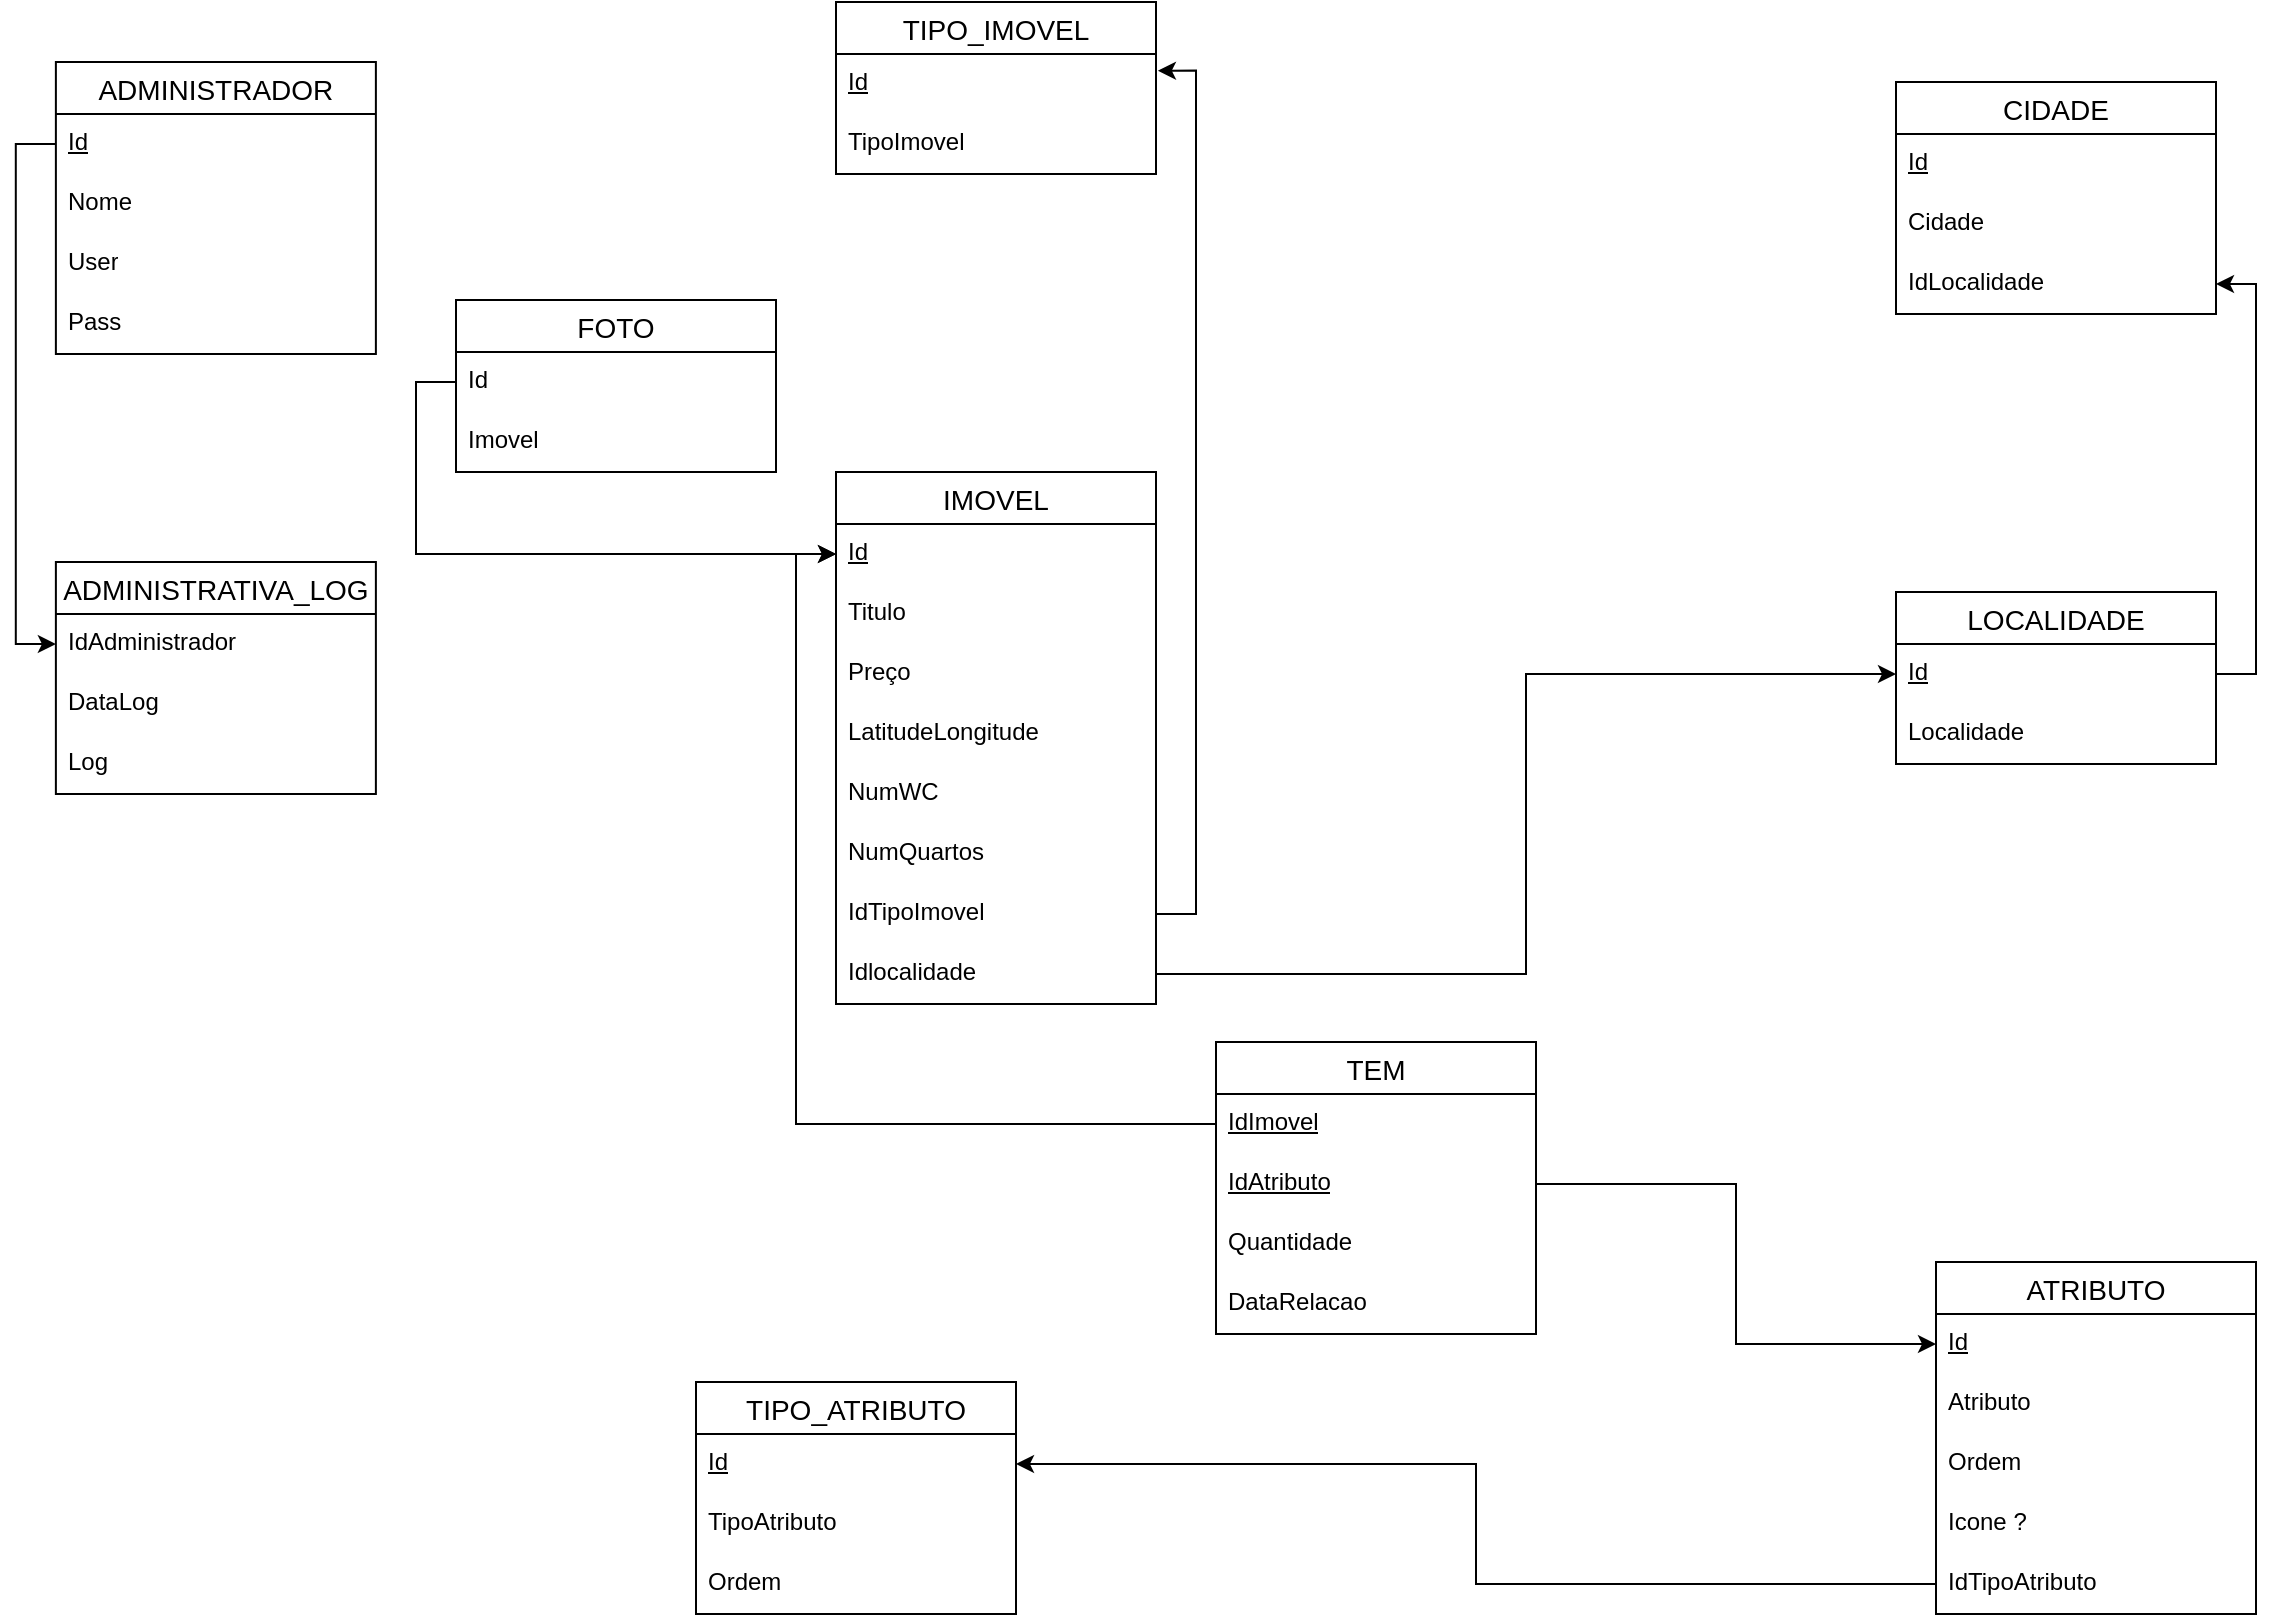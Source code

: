 <mxfile version="28.2.7">
  <diagram name="Página-1" id="Bdf1clEey4QZnNtCNSpY">
    <mxGraphModel dx="1395" dy="888" grid="1" gridSize="10" guides="1" tooltips="1" connect="1" arrows="1" fold="1" page="1" pageScale="1" pageWidth="1654" pageHeight="2336" math="0" shadow="0">
      <root>
        <mxCell id="0" />
        <mxCell id="1" parent="0" />
        <mxCell id="s9cZfTkjLUwcJtoDVuKB-1" value="ADMINISTRADOR" style="swimlane;fontStyle=0;childLayout=stackLayout;horizontal=1;startSize=26;horizontalStack=0;resizeParent=1;resizeParentMax=0;resizeLast=0;collapsible=1;marginBottom=0;align=center;fontSize=14;" parent="1" vertex="1">
          <mxGeometry x="49.94" y="70" width="160" height="146" as="geometry" />
        </mxCell>
        <mxCell id="s9cZfTkjLUwcJtoDVuKB-3" value="&lt;font dir=&quot;auto&quot; style=&quot;vertical-align: inherit;&quot;&gt;&lt;font dir=&quot;auto&quot; style=&quot;vertical-align: inherit;&quot;&gt;&lt;font dir=&quot;auto&quot; style=&quot;vertical-align: inherit;&quot;&gt;&lt;font dir=&quot;auto&quot; style=&quot;vertical-align: inherit;&quot;&gt;Id&lt;/font&gt;&lt;/font&gt;&lt;/font&gt;&lt;/font&gt;" style="text;strokeColor=none;fillColor=none;spacingLeft=4;spacingRight=4;overflow=hidden;rotatable=0;points=[[0,0.5],[1,0.5]];portConstraint=eastwest;fontSize=12;whiteSpace=wrap;html=1;fontStyle=4" parent="s9cZfTkjLUwcJtoDVuKB-1" vertex="1">
          <mxGeometry y="26" width="160" height="30" as="geometry" />
        </mxCell>
        <mxCell id="s9cZfTkjLUwcJtoDVuKB-4" value="&lt;font style=&quot;vertical-align: inherit;&quot; dir=&quot;auto&quot;&gt;&lt;font style=&quot;vertical-align: inherit;&quot; dir=&quot;auto&quot;&gt;Nome&lt;/font&gt;&lt;/font&gt;" style="text;strokeColor=none;fillColor=none;spacingLeft=4;spacingRight=4;overflow=hidden;rotatable=0;points=[[0,0.5],[1,0.5]];portConstraint=eastwest;fontSize=12;whiteSpace=wrap;html=1;" parent="s9cZfTkjLUwcJtoDVuKB-1" vertex="1">
          <mxGeometry y="56" width="160" height="30" as="geometry" />
        </mxCell>
        <mxCell id="89ldCvTtRMRlyhjtAlGa-1" value="User" style="text;strokeColor=none;fillColor=none;spacingLeft=4;spacingRight=4;overflow=hidden;rotatable=0;points=[[0,0.5],[1,0.5]];portConstraint=eastwest;fontSize=12;whiteSpace=wrap;html=1;" parent="s9cZfTkjLUwcJtoDVuKB-1" vertex="1">
          <mxGeometry y="86" width="160" height="30" as="geometry" />
        </mxCell>
        <mxCell id="Dr0wC4Kb-7Q3r3xg5cRv-1" value="Pass" style="text;strokeColor=none;fillColor=none;spacingLeft=4;spacingRight=4;overflow=hidden;rotatable=0;points=[[0,0.5],[1,0.5]];portConstraint=eastwest;fontSize=12;whiteSpace=wrap;html=1;" vertex="1" parent="s9cZfTkjLUwcJtoDVuKB-1">
          <mxGeometry y="116" width="160" height="30" as="geometry" />
        </mxCell>
        <mxCell id="Dr0wC4Kb-7Q3r3xg5cRv-2" value="TIPO_IMOVEL" style="swimlane;fontStyle=0;childLayout=stackLayout;horizontal=1;startSize=26;horizontalStack=0;resizeParent=1;resizeParentMax=0;resizeLast=0;collapsible=1;marginBottom=0;align=center;fontSize=14;" vertex="1" parent="1">
          <mxGeometry x="440" y="40" width="160" height="86" as="geometry" />
        </mxCell>
        <mxCell id="Dr0wC4Kb-7Q3r3xg5cRv-3" value="Id" style="text;strokeColor=none;fillColor=none;spacingLeft=4;spacingRight=4;overflow=hidden;rotatable=0;points=[[0,0.5],[1,0.5]];portConstraint=eastwest;fontSize=12;whiteSpace=wrap;html=1;fontStyle=4" vertex="1" parent="Dr0wC4Kb-7Q3r3xg5cRv-2">
          <mxGeometry y="26" width="160" height="30" as="geometry" />
        </mxCell>
        <mxCell id="Dr0wC4Kb-7Q3r3xg5cRv-4" value="TipoImovel" style="text;strokeColor=none;fillColor=none;spacingLeft=4;spacingRight=4;overflow=hidden;rotatable=0;points=[[0,0.5],[1,0.5]];portConstraint=eastwest;fontSize=12;whiteSpace=wrap;html=1;" vertex="1" parent="Dr0wC4Kb-7Q3r3xg5cRv-2">
          <mxGeometry y="56" width="160" height="30" as="geometry" />
        </mxCell>
        <mxCell id="Dr0wC4Kb-7Q3r3xg5cRv-6" value="CIDADE" style="swimlane;fontStyle=0;childLayout=stackLayout;horizontal=1;startSize=26;horizontalStack=0;resizeParent=1;resizeParentMax=0;resizeLast=0;collapsible=1;marginBottom=0;align=center;fontSize=14;" vertex="1" parent="1">
          <mxGeometry x="970" y="80" width="160" height="116" as="geometry" />
        </mxCell>
        <mxCell id="Dr0wC4Kb-7Q3r3xg5cRv-7" value="Id" style="text;strokeColor=none;fillColor=none;spacingLeft=4;spacingRight=4;overflow=hidden;rotatable=0;points=[[0,0.5],[1,0.5]];portConstraint=eastwest;fontSize=12;whiteSpace=wrap;html=1;fontStyle=4" vertex="1" parent="Dr0wC4Kb-7Q3r3xg5cRv-6">
          <mxGeometry y="26" width="160" height="30" as="geometry" />
        </mxCell>
        <mxCell id="Dr0wC4Kb-7Q3r3xg5cRv-8" value="Cidade" style="text;strokeColor=none;fillColor=none;spacingLeft=4;spacingRight=4;overflow=hidden;rotatable=0;points=[[0,0.5],[1,0.5]];portConstraint=eastwest;fontSize=12;whiteSpace=wrap;html=1;" vertex="1" parent="Dr0wC4Kb-7Q3r3xg5cRv-6">
          <mxGeometry y="56" width="160" height="30" as="geometry" />
        </mxCell>
        <mxCell id="Dr0wC4Kb-7Q3r3xg5cRv-53" value="IdLocalidade" style="text;strokeColor=none;fillColor=none;spacingLeft=4;spacingRight=4;overflow=hidden;rotatable=0;points=[[0,0.5],[1,0.5]];portConstraint=eastwest;fontSize=12;whiteSpace=wrap;html=1;" vertex="1" parent="Dr0wC4Kb-7Q3r3xg5cRv-6">
          <mxGeometry y="86" width="160" height="30" as="geometry" />
        </mxCell>
        <mxCell id="Dr0wC4Kb-7Q3r3xg5cRv-10" value="LOCALIDADE" style="swimlane;fontStyle=0;childLayout=stackLayout;horizontal=1;startSize=26;horizontalStack=0;resizeParent=1;resizeParentMax=0;resizeLast=0;collapsible=1;marginBottom=0;align=center;fontSize=14;" vertex="1" parent="1">
          <mxGeometry x="970" y="335" width="160" height="86" as="geometry" />
        </mxCell>
        <mxCell id="Dr0wC4Kb-7Q3r3xg5cRv-11" value="Id" style="text;strokeColor=none;fillColor=none;spacingLeft=4;spacingRight=4;overflow=hidden;rotatable=0;points=[[0,0.5],[1,0.5]];portConstraint=eastwest;fontSize=12;whiteSpace=wrap;html=1;fontStyle=4" vertex="1" parent="Dr0wC4Kb-7Q3r3xg5cRv-10">
          <mxGeometry y="26" width="160" height="30" as="geometry" />
        </mxCell>
        <mxCell id="Dr0wC4Kb-7Q3r3xg5cRv-12" value="Localidade" style="text;strokeColor=none;fillColor=none;spacingLeft=4;spacingRight=4;overflow=hidden;rotatable=0;points=[[0,0.5],[1,0.5]];portConstraint=eastwest;fontSize=12;whiteSpace=wrap;html=1;" vertex="1" parent="Dr0wC4Kb-7Q3r3xg5cRv-10">
          <mxGeometry y="56" width="160" height="30" as="geometry" />
        </mxCell>
        <mxCell id="Dr0wC4Kb-7Q3r3xg5cRv-14" value="TIPO_ATRIBUTO" style="swimlane;fontStyle=0;childLayout=stackLayout;horizontal=1;startSize=26;horizontalStack=0;resizeParent=1;resizeParentMax=0;resizeLast=0;collapsible=1;marginBottom=0;align=center;fontSize=14;" vertex="1" parent="1">
          <mxGeometry x="370" y="730" width="160" height="116" as="geometry" />
        </mxCell>
        <mxCell id="Dr0wC4Kb-7Q3r3xg5cRv-15" value="Id" style="text;strokeColor=none;fillColor=none;spacingLeft=4;spacingRight=4;overflow=hidden;rotatable=0;points=[[0,0.5],[1,0.5]];portConstraint=eastwest;fontSize=12;whiteSpace=wrap;html=1;fontStyle=4" vertex="1" parent="Dr0wC4Kb-7Q3r3xg5cRv-14">
          <mxGeometry y="26" width="160" height="30" as="geometry" />
        </mxCell>
        <mxCell id="Dr0wC4Kb-7Q3r3xg5cRv-16" value="TipoAtributo" style="text;strokeColor=none;fillColor=none;spacingLeft=4;spacingRight=4;overflow=hidden;rotatable=0;points=[[0,0.5],[1,0.5]];portConstraint=eastwest;fontSize=12;whiteSpace=wrap;html=1;" vertex="1" parent="Dr0wC4Kb-7Q3r3xg5cRv-14">
          <mxGeometry y="56" width="160" height="30" as="geometry" />
        </mxCell>
        <mxCell id="Dr0wC4Kb-7Q3r3xg5cRv-17" value="Ordem" style="text;strokeColor=none;fillColor=none;spacingLeft=4;spacingRight=4;overflow=hidden;rotatable=0;points=[[0,0.5],[1,0.5]];portConstraint=eastwest;fontSize=12;whiteSpace=wrap;html=1;" vertex="1" parent="Dr0wC4Kb-7Q3r3xg5cRv-14">
          <mxGeometry y="86" width="160" height="30" as="geometry" />
        </mxCell>
        <mxCell id="Dr0wC4Kb-7Q3r3xg5cRv-18" value="ATRIBUTO" style="swimlane;fontStyle=0;childLayout=stackLayout;horizontal=1;startSize=26;horizontalStack=0;resizeParent=1;resizeParentMax=0;resizeLast=0;collapsible=1;marginBottom=0;align=center;fontSize=14;" vertex="1" parent="1">
          <mxGeometry x="990" y="670" width="160" height="176" as="geometry" />
        </mxCell>
        <mxCell id="Dr0wC4Kb-7Q3r3xg5cRv-19" value="Id" style="text;strokeColor=none;fillColor=none;spacingLeft=4;spacingRight=4;overflow=hidden;rotatable=0;points=[[0,0.5],[1,0.5]];portConstraint=eastwest;fontSize=12;whiteSpace=wrap;html=1;fontStyle=4" vertex="1" parent="Dr0wC4Kb-7Q3r3xg5cRv-18">
          <mxGeometry y="26" width="160" height="30" as="geometry" />
        </mxCell>
        <mxCell id="Dr0wC4Kb-7Q3r3xg5cRv-20" value="Atributo" style="text;strokeColor=none;fillColor=none;spacingLeft=4;spacingRight=4;overflow=hidden;rotatable=0;points=[[0,0.5],[1,0.5]];portConstraint=eastwest;fontSize=12;whiteSpace=wrap;html=1;" vertex="1" parent="Dr0wC4Kb-7Q3r3xg5cRv-18">
          <mxGeometry y="56" width="160" height="30" as="geometry" />
        </mxCell>
        <mxCell id="Dr0wC4Kb-7Q3r3xg5cRv-21" value="Ordem" style="text;strokeColor=none;fillColor=none;spacingLeft=4;spacingRight=4;overflow=hidden;rotatable=0;points=[[0,0.5],[1,0.5]];portConstraint=eastwest;fontSize=12;whiteSpace=wrap;html=1;" vertex="1" parent="Dr0wC4Kb-7Q3r3xg5cRv-18">
          <mxGeometry y="86" width="160" height="30" as="geometry" />
        </mxCell>
        <mxCell id="Dr0wC4Kb-7Q3r3xg5cRv-22" value="Icone ?" style="text;strokeColor=none;fillColor=none;spacingLeft=4;spacingRight=4;overflow=hidden;rotatable=0;points=[[0,0.5],[1,0.5]];portConstraint=eastwest;fontSize=12;whiteSpace=wrap;html=1;" vertex="1" parent="Dr0wC4Kb-7Q3r3xg5cRv-18">
          <mxGeometry y="116" width="160" height="30" as="geometry" />
        </mxCell>
        <mxCell id="Dr0wC4Kb-7Q3r3xg5cRv-56" value="IdTipoAtributo" style="text;strokeColor=none;fillColor=none;spacingLeft=4;spacingRight=4;overflow=hidden;rotatable=0;points=[[0,0.5],[1,0.5]];portConstraint=eastwest;fontSize=12;whiteSpace=wrap;html=1;" vertex="1" parent="Dr0wC4Kb-7Q3r3xg5cRv-18">
          <mxGeometry y="146" width="160" height="30" as="geometry" />
        </mxCell>
        <mxCell id="Dr0wC4Kb-7Q3r3xg5cRv-24" value="IMOVEL" style="swimlane;fontStyle=0;childLayout=stackLayout;horizontal=1;startSize=26;horizontalStack=0;resizeParent=1;resizeParentMax=0;resizeLast=0;collapsible=1;marginBottom=0;align=center;fontSize=14;" vertex="1" parent="1">
          <mxGeometry x="440" y="275" width="160" height="266" as="geometry" />
        </mxCell>
        <mxCell id="Dr0wC4Kb-7Q3r3xg5cRv-25" value="Id" style="text;strokeColor=none;fillColor=none;spacingLeft=4;spacingRight=4;overflow=hidden;rotatable=0;points=[[0,0.5],[1,0.5]];portConstraint=eastwest;fontSize=12;whiteSpace=wrap;html=1;fontStyle=4" vertex="1" parent="Dr0wC4Kb-7Q3r3xg5cRv-24">
          <mxGeometry y="26" width="160" height="30" as="geometry" />
        </mxCell>
        <mxCell id="Dr0wC4Kb-7Q3r3xg5cRv-26" value="Titulo" style="text;strokeColor=none;fillColor=none;spacingLeft=4;spacingRight=4;overflow=hidden;rotatable=0;points=[[0,0.5],[1,0.5]];portConstraint=eastwest;fontSize=12;whiteSpace=wrap;html=1;" vertex="1" parent="Dr0wC4Kb-7Q3r3xg5cRv-24">
          <mxGeometry y="56" width="160" height="30" as="geometry" />
        </mxCell>
        <mxCell id="Dr0wC4Kb-7Q3r3xg5cRv-27" value="Preço" style="text;strokeColor=none;fillColor=none;spacingLeft=4;spacingRight=4;overflow=hidden;rotatable=0;points=[[0,0.5],[1,0.5]];portConstraint=eastwest;fontSize=12;whiteSpace=wrap;html=1;" vertex="1" parent="Dr0wC4Kb-7Q3r3xg5cRv-24">
          <mxGeometry y="86" width="160" height="30" as="geometry" />
        </mxCell>
        <mxCell id="Dr0wC4Kb-7Q3r3xg5cRv-28" value="LatitudeLongitude" style="text;strokeColor=none;fillColor=none;spacingLeft=4;spacingRight=4;overflow=hidden;rotatable=0;points=[[0,0.5],[1,0.5]];portConstraint=eastwest;fontSize=12;whiteSpace=wrap;html=1;" vertex="1" parent="Dr0wC4Kb-7Q3r3xg5cRv-24">
          <mxGeometry y="116" width="160" height="30" as="geometry" />
        </mxCell>
        <mxCell id="Dr0wC4Kb-7Q3r3xg5cRv-29" value="NumWC" style="text;strokeColor=none;fillColor=none;spacingLeft=4;spacingRight=4;overflow=hidden;rotatable=0;points=[[0,0.5],[1,0.5]];portConstraint=eastwest;fontSize=12;whiteSpace=wrap;html=1;" vertex="1" parent="Dr0wC4Kb-7Q3r3xg5cRv-24">
          <mxGeometry y="146" width="160" height="30" as="geometry" />
        </mxCell>
        <mxCell id="Dr0wC4Kb-7Q3r3xg5cRv-30" value="NumQuartos" style="text;strokeColor=none;fillColor=none;spacingLeft=4;spacingRight=4;overflow=hidden;rotatable=0;points=[[0,0.5],[1,0.5]];portConstraint=eastwest;fontSize=12;whiteSpace=wrap;html=1;" vertex="1" parent="Dr0wC4Kb-7Q3r3xg5cRv-24">
          <mxGeometry y="176" width="160" height="30" as="geometry" />
        </mxCell>
        <mxCell id="Dr0wC4Kb-7Q3r3xg5cRv-49" value="IdTipoImovel" style="text;strokeColor=none;fillColor=none;spacingLeft=4;spacingRight=4;overflow=hidden;rotatable=0;points=[[0,0.5],[1,0.5]];portConstraint=eastwest;fontSize=12;whiteSpace=wrap;html=1;" vertex="1" parent="Dr0wC4Kb-7Q3r3xg5cRv-24">
          <mxGeometry y="206" width="160" height="30" as="geometry" />
        </mxCell>
        <mxCell id="Dr0wC4Kb-7Q3r3xg5cRv-51" value="Idlocalidade" style="text;strokeColor=none;fillColor=none;spacingLeft=4;spacingRight=4;overflow=hidden;rotatable=0;points=[[0,0.5],[1,0.5]];portConstraint=eastwest;fontSize=12;whiteSpace=wrap;html=1;" vertex="1" parent="Dr0wC4Kb-7Q3r3xg5cRv-24">
          <mxGeometry y="236" width="160" height="30" as="geometry" />
        </mxCell>
        <mxCell id="Dr0wC4Kb-7Q3r3xg5cRv-31" value="ADMINISTRATIVA_LOG" style="swimlane;fontStyle=0;childLayout=stackLayout;horizontal=1;startSize=26;horizontalStack=0;resizeParent=1;resizeParentMax=0;resizeLast=0;collapsible=1;marginBottom=0;align=center;fontSize=14;" vertex="1" parent="1">
          <mxGeometry x="49.94" y="320" width="160" height="116" as="geometry" />
        </mxCell>
        <mxCell id="Dr0wC4Kb-7Q3r3xg5cRv-32" value="IdAdministrador" style="text;strokeColor=none;fillColor=none;spacingLeft=4;spacingRight=4;overflow=hidden;rotatable=0;points=[[0,0.5],[1,0.5]];portConstraint=eastwest;fontSize=12;whiteSpace=wrap;html=1;" vertex="1" parent="Dr0wC4Kb-7Q3r3xg5cRv-31">
          <mxGeometry y="26" width="160" height="30" as="geometry" />
        </mxCell>
        <mxCell id="Dr0wC4Kb-7Q3r3xg5cRv-33" value="DataLog" style="text;strokeColor=none;fillColor=none;spacingLeft=4;spacingRight=4;overflow=hidden;rotatable=0;points=[[0,0.5],[1,0.5]];portConstraint=eastwest;fontSize=12;whiteSpace=wrap;html=1;" vertex="1" parent="Dr0wC4Kb-7Q3r3xg5cRv-31">
          <mxGeometry y="56" width="160" height="30" as="geometry" />
        </mxCell>
        <mxCell id="Dr0wC4Kb-7Q3r3xg5cRv-34" value="Log" style="text;strokeColor=none;fillColor=none;spacingLeft=4;spacingRight=4;overflow=hidden;rotatable=0;points=[[0,0.5],[1,0.5]];portConstraint=eastwest;fontSize=12;whiteSpace=wrap;html=1;" vertex="1" parent="Dr0wC4Kb-7Q3r3xg5cRv-31">
          <mxGeometry y="86" width="160" height="30" as="geometry" />
        </mxCell>
        <mxCell id="Dr0wC4Kb-7Q3r3xg5cRv-35" style="edgeStyle=orthogonalEdgeStyle;rounded=0;orthogonalLoop=1;jettySize=auto;html=1;exitX=0;exitY=0.5;exitDx=0;exitDy=0;entryX=0;entryY=0.5;entryDx=0;entryDy=0;" edge="1" parent="1" source="s9cZfTkjLUwcJtoDVuKB-3" target="Dr0wC4Kb-7Q3r3xg5cRv-32">
          <mxGeometry relative="1" as="geometry" />
        </mxCell>
        <mxCell id="Dr0wC4Kb-7Q3r3xg5cRv-36" value="TEM" style="swimlane;fontStyle=0;childLayout=stackLayout;horizontal=1;startSize=26;horizontalStack=0;resizeParent=1;resizeParentMax=0;resizeLast=0;collapsible=1;marginBottom=0;align=center;fontSize=14;" vertex="1" parent="1">
          <mxGeometry x="630" y="560" width="160" height="146" as="geometry" />
        </mxCell>
        <mxCell id="Dr0wC4Kb-7Q3r3xg5cRv-42" value="IdImovel" style="text;strokeColor=none;fillColor=none;spacingLeft=4;spacingRight=4;overflow=hidden;rotatable=0;points=[[0,0.5],[1,0.5]];portConstraint=eastwest;fontSize=12;whiteSpace=wrap;html=1;fontStyle=4" vertex="1" parent="Dr0wC4Kb-7Q3r3xg5cRv-36">
          <mxGeometry y="26" width="160" height="30" as="geometry" />
        </mxCell>
        <mxCell id="Dr0wC4Kb-7Q3r3xg5cRv-37" value="IdAtributo" style="text;strokeColor=none;fillColor=none;spacingLeft=4;spacingRight=4;overflow=hidden;rotatable=0;points=[[0,0.5],[1,0.5]];portConstraint=eastwest;fontSize=12;whiteSpace=wrap;html=1;fontStyle=4" vertex="1" parent="Dr0wC4Kb-7Q3r3xg5cRv-36">
          <mxGeometry y="56" width="160" height="30" as="geometry" />
        </mxCell>
        <mxCell id="Dr0wC4Kb-7Q3r3xg5cRv-38" value="Quantidade" style="text;strokeColor=none;fillColor=none;spacingLeft=4;spacingRight=4;overflow=hidden;rotatable=0;points=[[0,0.5],[1,0.5]];portConstraint=eastwest;fontSize=12;whiteSpace=wrap;html=1;" vertex="1" parent="Dr0wC4Kb-7Q3r3xg5cRv-36">
          <mxGeometry y="86" width="160" height="30" as="geometry" />
        </mxCell>
        <mxCell id="Dr0wC4Kb-7Q3r3xg5cRv-39" value="DataRelacao" style="text;strokeColor=none;fillColor=none;spacingLeft=4;spacingRight=4;overflow=hidden;rotatable=0;points=[[0,0.5],[1,0.5]];portConstraint=eastwest;fontSize=12;whiteSpace=wrap;html=1;" vertex="1" parent="Dr0wC4Kb-7Q3r3xg5cRv-36">
          <mxGeometry y="116" width="160" height="30" as="geometry" />
        </mxCell>
        <mxCell id="Dr0wC4Kb-7Q3r3xg5cRv-40" style="edgeStyle=orthogonalEdgeStyle;rounded=0;orthogonalLoop=1;jettySize=auto;html=1;exitX=1;exitY=0.5;exitDx=0;exitDy=0;entryX=0;entryY=0.5;entryDx=0;entryDy=0;" edge="1" parent="1" source="Dr0wC4Kb-7Q3r3xg5cRv-37" target="Dr0wC4Kb-7Q3r3xg5cRv-19">
          <mxGeometry relative="1" as="geometry" />
        </mxCell>
        <mxCell id="Dr0wC4Kb-7Q3r3xg5cRv-46" style="edgeStyle=orthogonalEdgeStyle;rounded=0;orthogonalLoop=1;jettySize=auto;html=1;exitX=0;exitY=0.5;exitDx=0;exitDy=0;entryX=0;entryY=0.5;entryDx=0;entryDy=0;" edge="1" parent="1" source="Dr0wC4Kb-7Q3r3xg5cRv-42" target="Dr0wC4Kb-7Q3r3xg5cRv-25">
          <mxGeometry relative="1" as="geometry" />
        </mxCell>
        <mxCell id="Dr0wC4Kb-7Q3r3xg5cRv-50" style="edgeStyle=orthogonalEdgeStyle;rounded=0;orthogonalLoop=1;jettySize=auto;html=1;exitX=1;exitY=0.5;exitDx=0;exitDy=0;entryX=1.006;entryY=0.278;entryDx=0;entryDy=0;entryPerimeter=0;" edge="1" parent="1" source="Dr0wC4Kb-7Q3r3xg5cRv-49" target="Dr0wC4Kb-7Q3r3xg5cRv-3">
          <mxGeometry relative="1" as="geometry" />
        </mxCell>
        <mxCell id="Dr0wC4Kb-7Q3r3xg5cRv-52" style="edgeStyle=orthogonalEdgeStyle;rounded=0;orthogonalLoop=1;jettySize=auto;html=1;exitX=1;exitY=0.5;exitDx=0;exitDy=0;entryX=0;entryY=0.5;entryDx=0;entryDy=0;" edge="1" parent="1" source="Dr0wC4Kb-7Q3r3xg5cRv-51" target="Dr0wC4Kb-7Q3r3xg5cRv-11">
          <mxGeometry relative="1" as="geometry" />
        </mxCell>
        <mxCell id="Dr0wC4Kb-7Q3r3xg5cRv-54" style="edgeStyle=orthogonalEdgeStyle;rounded=0;orthogonalLoop=1;jettySize=auto;html=1;exitX=1;exitY=0.5;exitDx=0;exitDy=0;entryX=1;entryY=0.5;entryDx=0;entryDy=0;" edge="1" parent="1" source="Dr0wC4Kb-7Q3r3xg5cRv-11" target="Dr0wC4Kb-7Q3r3xg5cRv-53">
          <mxGeometry relative="1" as="geometry" />
        </mxCell>
        <mxCell id="Dr0wC4Kb-7Q3r3xg5cRv-57" style="edgeStyle=orthogonalEdgeStyle;rounded=0;orthogonalLoop=1;jettySize=auto;html=1;exitX=0;exitY=0.5;exitDx=0;exitDy=0;entryX=1;entryY=0.5;entryDx=0;entryDy=0;" edge="1" parent="1" source="Dr0wC4Kb-7Q3r3xg5cRv-56" target="Dr0wC4Kb-7Q3r3xg5cRv-15">
          <mxGeometry relative="1" as="geometry" />
        </mxCell>
        <mxCell id="Dr0wC4Kb-7Q3r3xg5cRv-58" value="FOTO" style="swimlane;fontStyle=0;childLayout=stackLayout;horizontal=1;startSize=26;horizontalStack=0;resizeParent=1;resizeParentMax=0;resizeLast=0;collapsible=1;marginBottom=0;align=center;fontSize=14;" vertex="1" parent="1">
          <mxGeometry x="250" y="189" width="160" height="86" as="geometry" />
        </mxCell>
        <mxCell id="Dr0wC4Kb-7Q3r3xg5cRv-59" value="Id" style="text;strokeColor=none;fillColor=none;spacingLeft=4;spacingRight=4;overflow=hidden;rotatable=0;points=[[0,0.5],[1,0.5]];portConstraint=eastwest;fontSize=12;whiteSpace=wrap;html=1;" vertex="1" parent="Dr0wC4Kb-7Q3r3xg5cRv-58">
          <mxGeometry y="26" width="160" height="30" as="geometry" />
        </mxCell>
        <mxCell id="Dr0wC4Kb-7Q3r3xg5cRv-60" value="Imovel" style="text;strokeColor=none;fillColor=none;spacingLeft=4;spacingRight=4;overflow=hidden;rotatable=0;points=[[0,0.5],[1,0.5]];portConstraint=eastwest;fontSize=12;whiteSpace=wrap;html=1;" vertex="1" parent="Dr0wC4Kb-7Q3r3xg5cRv-58">
          <mxGeometry y="56" width="160" height="30" as="geometry" />
        </mxCell>
        <mxCell id="Dr0wC4Kb-7Q3r3xg5cRv-62" style="edgeStyle=orthogonalEdgeStyle;rounded=0;orthogonalLoop=1;jettySize=auto;html=1;exitX=0;exitY=0.5;exitDx=0;exitDy=0;entryX=0;entryY=0.5;entryDx=0;entryDy=0;" edge="1" parent="1" source="Dr0wC4Kb-7Q3r3xg5cRv-59" target="Dr0wC4Kb-7Q3r3xg5cRv-25">
          <mxGeometry relative="1" as="geometry" />
        </mxCell>
      </root>
    </mxGraphModel>
  </diagram>
</mxfile>
